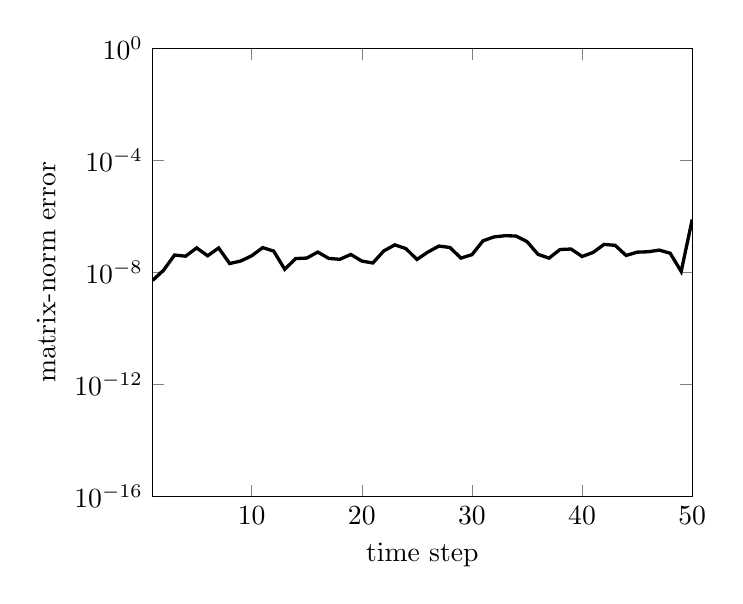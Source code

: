 \begin{tikzpicture}[]
\begin{axis}[ylabel = {matrix-norm error}, xmin = {1.0}, xmax = {50}, axis equal image = {false}, ymax = {1.0}, ymode = {log}, xlabel = {time step}, hide axis = {false}, ymin = {1.0e-16}]\addplot+ [mark = {}, color=black, very thick]coordinates {
(1.0, 5.11e-9)
(2.0, 1.195e-8)
(3.0, 4.156e-8)
(4.0, 3.76e-8)
(5.0, 7.435e-8)
(6.0, 3.906e-8)
(7.0, 7.387e-8)
(8.0, 2.059e-8)
(9.0, 2.531e-8)
(10.0, 3.893e-8)
(11.0, 7.624e-8)
(12.0, 5.704e-8)
(13.0, 1.291e-8)
(14.0, 3.101e-8)
(15.0, 3.228e-8)
(16.0, 5.279e-8)
(17.0, 3.136e-8)
(18.0, 2.914e-8)
(19.0, 4.332e-8)
(20.0, 2.525e-8)
(21.0, 2.156e-8)
(22.0, 5.825e-8)
(23.0, 9.549e-8)
(24.0, 7.051e-8)
(25.0, 2.885e-8)
(26.0, 5.284e-8)
(27.0, 8.661e-8)
(28.0, 7.699e-8)
(29.0, 3.218e-8)
(30.0, 4.266e-8)
(31.0, 1.33e-7)
(32.0, 1.835e-7)
(33.0, 2.028e-7)
(34.0, 1.972e-7)
(35.0, 1.247e-7)
(36.0, 4.373e-8)
(37.0, 3.213e-8)
(38.0, 6.53e-8)
(39.0, 6.776e-8)
(40.0, 3.678e-8)
(41.0, 5.126e-8)
(42.0, 9.933e-8)
(43.0, 9.185e-8)
(44.0, 3.997e-8)
(45.0, 5.245e-8)
(46.0, 5.416e-8)
(47.0, 6.216e-8)
(48.0, 4.798e-8)
(49.0, 1.074e-8)
(50.0, 7.68e-7)
};
\end{axis}

\end{tikzpicture}
